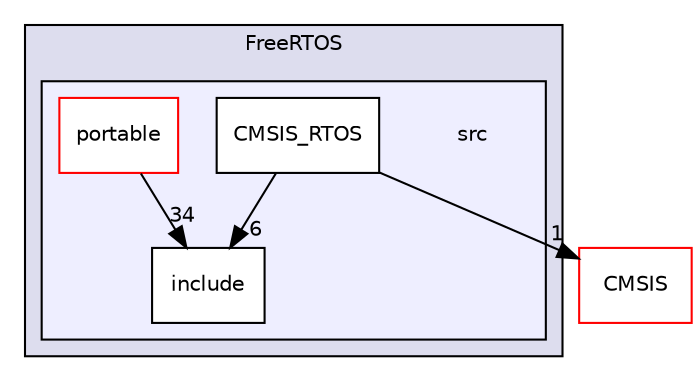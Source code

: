 digraph "/home/developer/mtrain-firmware/external/middleware/FreeRTOS/src" {
  compound=true
  node [ fontsize="10", fontname="Helvetica"];
  edge [ labelfontsize="10", labelfontname="Helvetica"];
  subgraph clusterdir_7a5ec2e9869ac10f986bf4267c867bff {
    graph [ bgcolor="#ddddee", pencolor="black", label="FreeRTOS" fontname="Helvetica", fontsize="10", URL="dir_7a5ec2e9869ac10f986bf4267c867bff.html"]
  subgraph clusterdir_0fedec421376a987f9770604e6be1de2 {
    graph [ bgcolor="#eeeeff", pencolor="black", label="" URL="dir_0fedec421376a987f9770604e6be1de2.html"];
    dir_0fedec421376a987f9770604e6be1de2 [shape=plaintext label="src"];
    dir_bb9b3e85ed24efc69047d0f3bdd5b2ef [shape=box label="CMSIS_RTOS" color="black" fillcolor="white" style="filled" URL="dir_bb9b3e85ed24efc69047d0f3bdd5b2ef.html"];
    dir_e8f305f026f0eedfd01db8b47ccd6bd3 [shape=box label="include" color="black" fillcolor="white" style="filled" URL="dir_e8f305f026f0eedfd01db8b47ccd6bd3.html"];
    dir_7659f65cb1edd4da2c984ee69bd9b4a5 [shape=box label="portable" color="red" fillcolor="white" style="filled" URL="dir_7659f65cb1edd4da2c984ee69bd9b4a5.html"];
  }
  }
  dir_651c4281f36ab60688d2b827c8ad2c3b [shape=box label="CMSIS" fillcolor="white" style="filled" color="red" URL="dir_651c4281f36ab60688d2b827c8ad2c3b.html"];
  dir_bb9b3e85ed24efc69047d0f3bdd5b2ef->dir_e8f305f026f0eedfd01db8b47ccd6bd3 [headlabel="6", labeldistance=1.5 headhref="dir_000040_000041.html"];
  dir_bb9b3e85ed24efc69047d0f3bdd5b2ef->dir_651c4281f36ab60688d2b827c8ad2c3b [headlabel="1", labeldistance=1.5 headhref="dir_000040_000016.html"];
  dir_7659f65cb1edd4da2c984ee69bd9b4a5->dir_e8f305f026f0eedfd01db8b47ccd6bd3 [headlabel="34", labeldistance=1.5 headhref="dir_000042_000041.html"];
}
